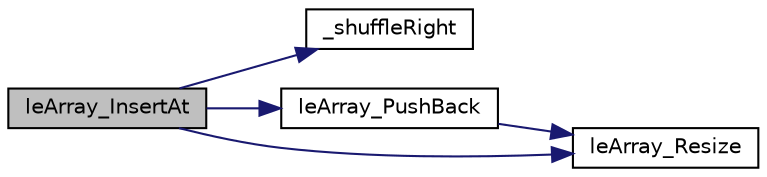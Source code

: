 digraph "leArray_InsertAt"
{
 // LATEX_PDF_SIZE
  edge [fontname="Helvetica",fontsize="10",labelfontname="Helvetica",labelfontsize="10"];
  node [fontname="Helvetica",fontsize="10",shape=record];
  rankdir="LR";
  Node1 [label="leArray_InsertAt",height=0.2,width=0.4,color="black", fillcolor="grey75", style="filled", fontcolor="black",tooltip=" "];
  Node1 -> Node2 [color="midnightblue",fontsize="10",style="solid",fontname="Helvetica"];
  Node2 [label="_shuffleRight",height=0.2,width=0.4,color="black", fillcolor="white", style="filled",URL="$legato__array_8c.html#a9fe67dde0d8721a571a3d6b90dc5b64e",tooltip=" "];
  Node1 -> Node3 [color="midnightblue",fontsize="10",style="solid",fontname="Helvetica"];
  Node3 [label="leArray_PushBack",height=0.2,width=0.4,color="black", fillcolor="white", style="filled",URL="$legato__array_8c.html#ae40d3e73611c0c2acc03e4f3dc0ee942",tooltip=" "];
  Node3 -> Node4 [color="midnightblue",fontsize="10",style="solid",fontname="Helvetica"];
  Node4 [label="leArray_Resize",height=0.2,width=0.4,color="black", fillcolor="white", style="filled",URL="$legato__array_8c.html#a23f2235dc9dcc09605892c538f44d875",tooltip=" "];
  Node1 -> Node4 [color="midnightblue",fontsize="10",style="solid",fontname="Helvetica"];
}
